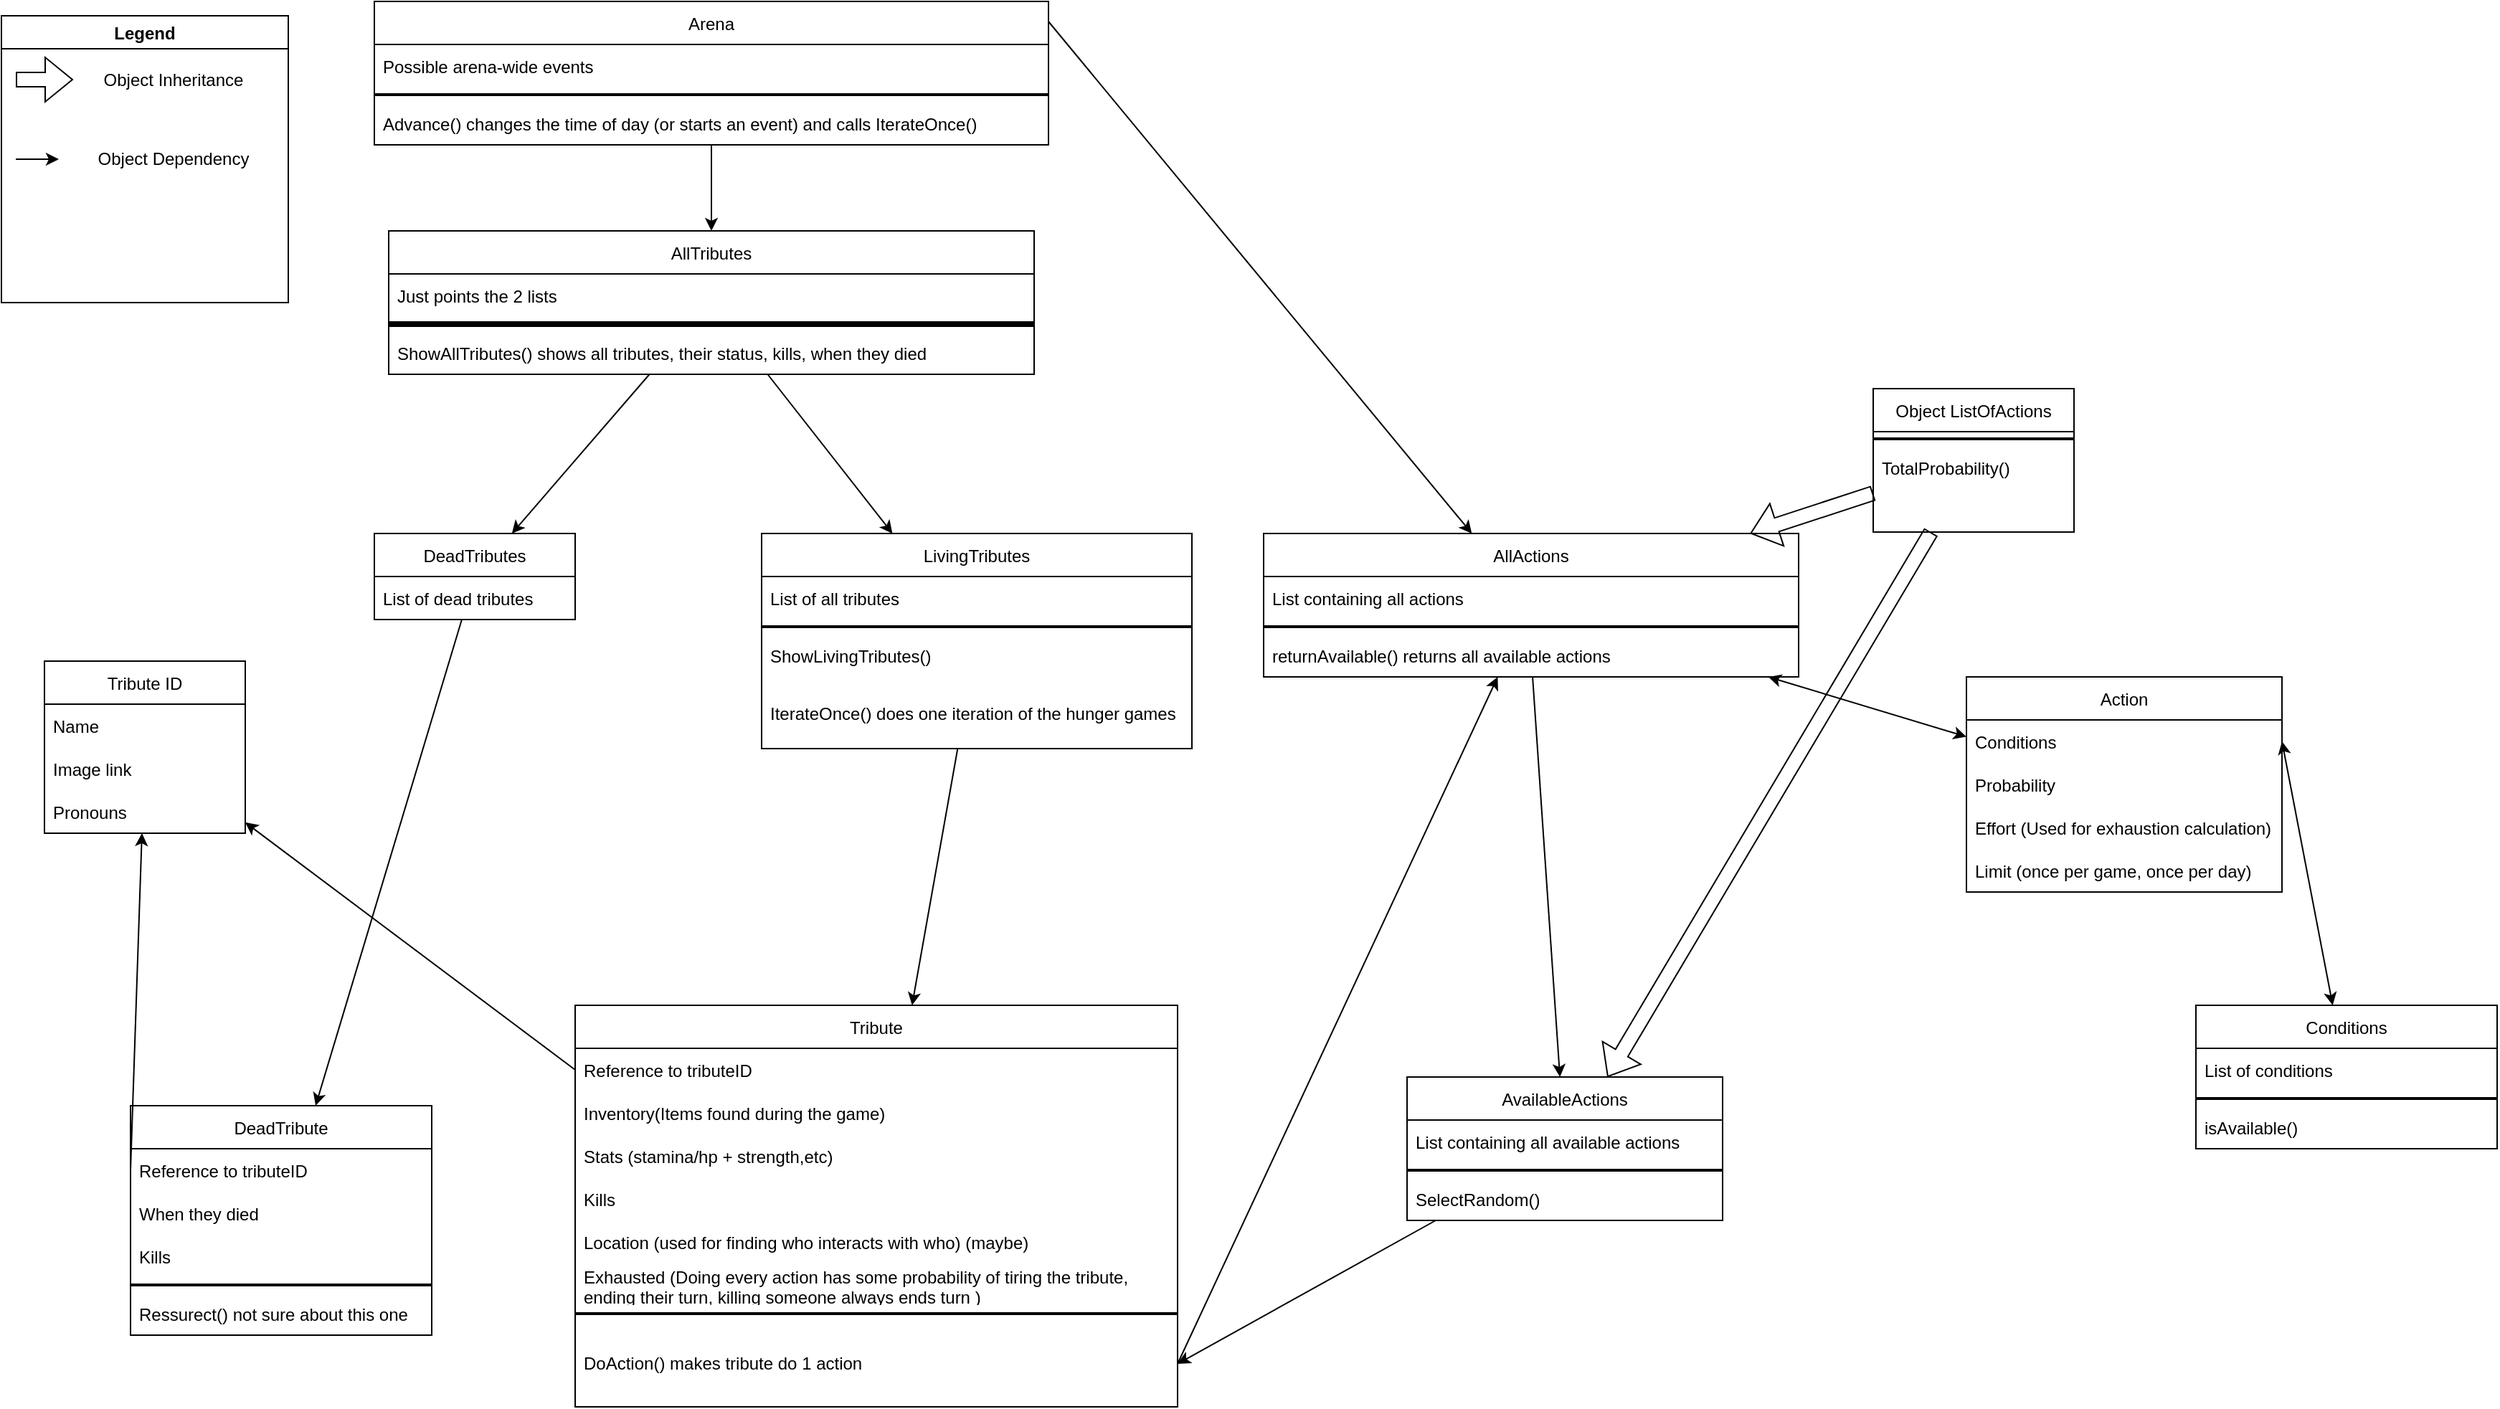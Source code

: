 <mxfile version="18.0.0" type="github"><diagram id="9RvMh8vPrOu6iSjnBD7v" name="Page-1"><mxGraphModel dx="2889" dy="3403" grid="1" gridSize="10" guides="1" tooltips="1" connect="1" arrows="1" fold="1" page="1" pageScale="1" pageWidth="827" pageHeight="1169" math="0" shadow="0"><root><mxCell id="0"/><mxCell id="1" parent="0"/><mxCell id="y_OdvMZuFPtKxM-2agyg-2" value="Tribute" style="swimlane;fontStyle=0;childLayout=stackLayout;horizontal=1;startSize=30;horizontalStack=0;resizeParent=1;resizeParentMax=0;resizeLast=0;collapsible=1;marginBottom=0;" vertex="1" parent="1"><mxGeometry x="-330" y="-840" width="420" height="280" as="geometry"><mxRectangle x="90" y="-460" width="70" height="30" as="alternateBounds"/></mxGeometry></mxCell><mxCell id="y_OdvMZuFPtKxM-2agyg-37" value="Reference to tributeID" style="text;strokeColor=none;fillColor=none;align=left;verticalAlign=middle;spacingLeft=4;spacingRight=4;overflow=hidden;points=[[0,0.5],[1,0.5]];portConstraint=eastwest;rotatable=0;" vertex="1" parent="y_OdvMZuFPtKxM-2agyg-2"><mxGeometry y="30" width="420" height="30" as="geometry"/></mxCell><mxCell id="y_OdvMZuFPtKxM-2agyg-3" value="Inventory(Items found during the game)" style="text;strokeColor=none;fillColor=none;align=left;verticalAlign=middle;spacingLeft=4;spacingRight=4;overflow=hidden;points=[[0,0.5],[1,0.5]];portConstraint=eastwest;rotatable=0;" vertex="1" parent="y_OdvMZuFPtKxM-2agyg-2"><mxGeometry y="60" width="420" height="30" as="geometry"/></mxCell><mxCell id="y_OdvMZuFPtKxM-2agyg-4" value="Stats (stamina/hp + strength,etc) " style="text;strokeColor=none;fillColor=none;align=left;verticalAlign=middle;spacingLeft=4;spacingRight=4;overflow=hidden;points=[[0,0.5],[1,0.5]];portConstraint=eastwest;rotatable=0;" vertex="1" parent="y_OdvMZuFPtKxM-2agyg-2"><mxGeometry y="90" width="420" height="30" as="geometry"/></mxCell><mxCell id="y_OdvMZuFPtKxM-2agyg-69" value="Kills" style="text;strokeColor=none;fillColor=none;align=left;verticalAlign=middle;spacingLeft=4;spacingRight=4;overflow=hidden;points=[[0,0.5],[1,0.5]];portConstraint=eastwest;rotatable=0;" vertex="1" parent="y_OdvMZuFPtKxM-2agyg-2"><mxGeometry y="120" width="420" height="30" as="geometry"/></mxCell><mxCell id="y_OdvMZuFPtKxM-2agyg-5" value="Location (used for finding who interacts with who) (maybe)" style="text;strokeColor=none;fillColor=none;align=left;verticalAlign=middle;spacingLeft=4;spacingRight=4;overflow=hidden;points=[[0,0.5],[1,0.5]];portConstraint=eastwest;rotatable=0;" vertex="1" parent="y_OdvMZuFPtKxM-2agyg-2"><mxGeometry y="150" width="420" height="30" as="geometry"/></mxCell><mxCell id="y_OdvMZuFPtKxM-2agyg-123" value="Exhausted (Doing every action has some probability of tiring the tribute, ending their turn, killing someone always ends turn )" style="text;strokeColor=none;fillColor=none;align=left;verticalAlign=middle;spacingLeft=4;spacingRight=4;overflow=hidden;points=[[0,0.5],[1,0.5]];portConstraint=eastwest;rotatable=0;whiteSpace=wrap;" vertex="1" parent="y_OdvMZuFPtKxM-2agyg-2"><mxGeometry y="180" width="420" height="30" as="geometry"/></mxCell><mxCell id="y_OdvMZuFPtKxM-2agyg-30" value="" style="line;strokeWidth=2;html=1;" vertex="1" parent="y_OdvMZuFPtKxM-2agyg-2"><mxGeometry y="210" width="420" height="10" as="geometry"/></mxCell><mxCell id="y_OdvMZuFPtKxM-2agyg-35" value="DoAction() makes tribute do 1 action" style="text;strokeColor=none;fillColor=none;align=left;verticalAlign=middle;spacingLeft=4;spacingRight=4;overflow=hidden;points=[[0,0.5],[1,0.5]];portConstraint=eastwest;rotatable=0;whiteSpace=wrap;" vertex="1" parent="y_OdvMZuFPtKxM-2agyg-2"><mxGeometry y="220" width="420" height="60" as="geometry"/></mxCell><mxCell id="y_OdvMZuFPtKxM-2agyg-7" value="Arena" style="swimlane;fontStyle=0;childLayout=stackLayout;horizontal=1;startSize=30;horizontalStack=0;resizeParent=1;resizeParentMax=0;resizeLast=0;collapsible=1;marginBottom=0;" vertex="1" parent="1"><mxGeometry x="-470" y="-1540" width="470" height="100" as="geometry"/></mxCell><mxCell id="y_OdvMZuFPtKxM-2agyg-8" value="Possible arena-wide events" style="text;strokeColor=none;fillColor=none;align=left;verticalAlign=middle;spacingLeft=4;spacingRight=4;overflow=hidden;points=[[0,0.5],[1,0.5]];portConstraint=eastwest;rotatable=0;" vertex="1" parent="y_OdvMZuFPtKxM-2agyg-7"><mxGeometry y="30" width="470" height="30" as="geometry"/></mxCell><mxCell id="y_OdvMZuFPtKxM-2agyg-36" value="" style="line;strokeWidth=2;html=1;" vertex="1" parent="y_OdvMZuFPtKxM-2agyg-7"><mxGeometry y="60" width="470" height="10" as="geometry"/></mxCell><mxCell id="y_OdvMZuFPtKxM-2agyg-10" value="Advance() changes the time of day (or starts an event) and calls IterateOnce()" style="text;strokeColor=none;fillColor=none;align=left;verticalAlign=middle;spacingLeft=4;spacingRight=4;overflow=hidden;points=[[0,0.5],[1,0.5]];portConstraint=eastwest;rotatable=0;" vertex="1" parent="y_OdvMZuFPtKxM-2agyg-7"><mxGeometry y="70" width="470" height="30" as="geometry"/></mxCell><mxCell id="y_OdvMZuFPtKxM-2agyg-22" value="LivingTributes" style="swimlane;fontStyle=0;childLayout=stackLayout;horizontal=1;startSize=30;horizontalStack=0;resizeParent=1;resizeParentMax=0;resizeLast=0;collapsible=1;marginBottom=0;" vertex="1" parent="1"><mxGeometry x="-200" y="-1169" width="300" height="150" as="geometry"/></mxCell><mxCell id="y_OdvMZuFPtKxM-2agyg-24" value="List of all tributes" style="text;strokeColor=none;fillColor=none;align=left;verticalAlign=middle;spacingLeft=4;spacingRight=4;overflow=hidden;points=[[0,0.5],[1,0.5]];portConstraint=eastwest;rotatable=0;" vertex="1" parent="y_OdvMZuFPtKxM-2agyg-22"><mxGeometry y="30" width="300" height="30" as="geometry"/></mxCell><mxCell id="y_OdvMZuFPtKxM-2agyg-31" value="" style="line;strokeWidth=2;html=1;" vertex="1" parent="y_OdvMZuFPtKxM-2agyg-22"><mxGeometry y="60" width="300" height="10" as="geometry"/></mxCell><mxCell id="y_OdvMZuFPtKxM-2agyg-32" value="ShowLivingTributes()" style="text;strokeColor=none;fillColor=none;align=left;verticalAlign=middle;spacingLeft=4;spacingRight=4;overflow=hidden;points=[[0,0.5],[1,0.5]];portConstraint=eastwest;rotatable=0;" vertex="1" parent="y_OdvMZuFPtKxM-2agyg-22"><mxGeometry y="70" width="300" height="30" as="geometry"/></mxCell><mxCell id="y_OdvMZuFPtKxM-2agyg-34" value="IterateOnce() does one iteration of the hunger games  " style="text;strokeColor=none;fillColor=none;align=left;verticalAlign=middle;spacingLeft=4;spacingRight=4;overflow=hidden;points=[[0,0.5],[1,0.5]];portConstraint=eastwest;rotatable=0;" vertex="1" parent="y_OdvMZuFPtKxM-2agyg-22"><mxGeometry y="100" width="300" height="50" as="geometry"/></mxCell><mxCell id="y_OdvMZuFPtKxM-2agyg-28" value="" style="endArrow=classic;html=1;rounded=0;" edge="1" parent="1" source="y_OdvMZuFPtKxM-2agyg-22" target="y_OdvMZuFPtKxM-2agyg-2"><mxGeometry width="50" height="50" relative="1" as="geometry"><mxPoint x="110" y="-1030" as="sourcePoint"/><mxPoint x="550" y="-930" as="targetPoint"/></mxGeometry></mxCell><mxCell id="y_OdvMZuFPtKxM-2agyg-38" value="DeadTributes" style="swimlane;fontStyle=0;childLayout=stackLayout;horizontal=1;startSize=30;horizontalStack=0;resizeParent=1;resizeParentMax=0;resizeLast=0;collapsible=1;marginBottom=0;" vertex="1" parent="1"><mxGeometry x="-470" y="-1169" width="140" height="60" as="geometry"/></mxCell><mxCell id="y_OdvMZuFPtKxM-2agyg-39" value="List of dead tributes" style="text;strokeColor=none;fillColor=none;align=left;verticalAlign=middle;spacingLeft=4;spacingRight=4;overflow=hidden;points=[[0,0.5],[1,0.5]];portConstraint=eastwest;rotatable=0;" vertex="1" parent="y_OdvMZuFPtKxM-2agyg-38"><mxGeometry y="30" width="140" height="30" as="geometry"/></mxCell><mxCell id="y_OdvMZuFPtKxM-2agyg-42" value="" style="endArrow=classic;html=1;rounded=0;" edge="1" parent="1" source="y_OdvMZuFPtKxM-2agyg-47" target="y_OdvMZuFPtKxM-2agyg-38"><mxGeometry width="50" height="50" relative="1" as="geometry"><mxPoint x="290" y="-1060" as="sourcePoint"/><mxPoint x="340" y="-1110" as="targetPoint"/></mxGeometry></mxCell><mxCell id="y_OdvMZuFPtKxM-2agyg-43" value="DeadTribute" style="swimlane;fontStyle=0;childLayout=stackLayout;horizontal=1;startSize=30;horizontalStack=0;resizeParent=1;resizeParentMax=0;resizeLast=0;collapsible=1;marginBottom=0;" vertex="1" parent="1"><mxGeometry x="-640" y="-770" width="210" height="160" as="geometry"/></mxCell><mxCell id="y_OdvMZuFPtKxM-2agyg-44" value="Reference to tributeID" style="text;strokeColor=none;fillColor=none;align=left;verticalAlign=middle;spacingLeft=4;spacingRight=4;overflow=hidden;points=[[0,0.5],[1,0.5]];portConstraint=eastwest;rotatable=0;" vertex="1" parent="y_OdvMZuFPtKxM-2agyg-43"><mxGeometry y="30" width="210" height="30" as="geometry"/></mxCell><mxCell id="y_OdvMZuFPtKxM-2agyg-67" value="When they died" style="text;strokeColor=none;fillColor=none;align=left;verticalAlign=middle;spacingLeft=4;spacingRight=4;overflow=hidden;points=[[0,0.5],[1,0.5]];portConstraint=eastwest;rotatable=0;" vertex="1" parent="y_OdvMZuFPtKxM-2agyg-43"><mxGeometry y="60" width="210" height="30" as="geometry"/></mxCell><mxCell id="y_OdvMZuFPtKxM-2agyg-68" value="Kills" style="text;strokeColor=none;fillColor=none;align=left;verticalAlign=middle;spacingLeft=4;spacingRight=4;overflow=hidden;points=[[0,0.5],[1,0.5]];portConstraint=eastwest;rotatable=0;" vertex="1" parent="y_OdvMZuFPtKxM-2agyg-43"><mxGeometry y="90" width="210" height="30" as="geometry"/></mxCell><mxCell id="y_OdvMZuFPtKxM-2agyg-58" value="" style="line;strokeWidth=2;html=1;" vertex="1" parent="y_OdvMZuFPtKxM-2agyg-43"><mxGeometry y="120" width="210" height="10" as="geometry"/></mxCell><mxCell id="y_OdvMZuFPtKxM-2agyg-59" value="Ressurect() not sure about this one" style="text;strokeColor=none;fillColor=none;align=left;verticalAlign=middle;spacingLeft=4;spacingRight=4;overflow=hidden;points=[[0,0.5],[1,0.5]];portConstraint=eastwest;rotatable=0;" vertex="1" parent="y_OdvMZuFPtKxM-2agyg-43"><mxGeometry y="130" width="210" height="30" as="geometry"/></mxCell><mxCell id="y_OdvMZuFPtKxM-2agyg-47" value="AllTributes" style="swimlane;fontStyle=0;childLayout=stackLayout;horizontal=1;startSize=30;horizontalStack=0;resizeParent=1;resizeParentMax=0;resizeLast=0;collapsible=1;marginBottom=0;" vertex="1" parent="1"><mxGeometry x="-460" y="-1380" width="450" height="100" as="geometry"/></mxCell><mxCell id="y_OdvMZuFPtKxM-2agyg-48" value="Just points the 2 lists" style="text;strokeColor=none;fillColor=none;align=left;verticalAlign=middle;spacingLeft=4;spacingRight=4;overflow=hidden;points=[[0,0.5],[1,0.5]];portConstraint=eastwest;rotatable=0;" vertex="1" parent="y_OdvMZuFPtKxM-2agyg-47"><mxGeometry y="30" width="450" height="30" as="geometry"/></mxCell><mxCell id="y_OdvMZuFPtKxM-2agyg-65" value="" style="line;strokeWidth=4;html=1;perimeter=backbonePerimeter;points=[];outlineConnect=0;" vertex="1" parent="y_OdvMZuFPtKxM-2agyg-47"><mxGeometry y="60" width="450" height="10" as="geometry"/></mxCell><mxCell id="y_OdvMZuFPtKxM-2agyg-66" value="ShowAllTributes() shows all tributes, their status, kills, when they died" style="text;strokeColor=none;fillColor=none;align=left;verticalAlign=middle;spacingLeft=4;spacingRight=4;overflow=hidden;points=[[0,0.5],[1,0.5]];portConstraint=eastwest;rotatable=0;" vertex="1" parent="y_OdvMZuFPtKxM-2agyg-47"><mxGeometry y="70" width="450" height="30" as="geometry"/></mxCell><mxCell id="y_OdvMZuFPtKxM-2agyg-51" value="" style="endArrow=classic;html=1;rounded=0;" edge="1" parent="1" source="y_OdvMZuFPtKxM-2agyg-47" target="y_OdvMZuFPtKxM-2agyg-22"><mxGeometry width="50" height="50" relative="1" as="geometry"><mxPoint x="210" y="-980" as="sourcePoint"/><mxPoint x="260" y="-1030" as="targetPoint"/></mxGeometry></mxCell><mxCell id="y_OdvMZuFPtKxM-2agyg-52" value="" style="endArrow=classic;html=1;rounded=0;" edge="1" parent="1" source="y_OdvMZuFPtKxM-2agyg-7" target="y_OdvMZuFPtKxM-2agyg-47"><mxGeometry width="50" height="50" relative="1" as="geometry"><mxPoint x="210" y="-980" as="sourcePoint"/><mxPoint x="260" y="-1030" as="targetPoint"/></mxGeometry></mxCell><mxCell id="y_OdvMZuFPtKxM-2agyg-53" value="Tribute ID" style="swimlane;fontStyle=0;childLayout=stackLayout;horizontal=1;startSize=30;horizontalStack=0;resizeParent=1;resizeParentMax=0;resizeLast=0;collapsible=1;marginBottom=0;" vertex="1" parent="1"><mxGeometry x="-700" y="-1080" width="140" height="120" as="geometry"/></mxCell><mxCell id="y_OdvMZuFPtKxM-2agyg-54" value="Name" style="text;strokeColor=none;fillColor=none;align=left;verticalAlign=middle;spacingLeft=4;spacingRight=4;overflow=hidden;points=[[0,0.5],[1,0.5]];portConstraint=eastwest;rotatable=0;" vertex="1" parent="y_OdvMZuFPtKxM-2agyg-53"><mxGeometry y="30" width="140" height="30" as="geometry"/></mxCell><mxCell id="y_OdvMZuFPtKxM-2agyg-55" value="Image link" style="text;strokeColor=none;fillColor=none;align=left;verticalAlign=middle;spacingLeft=4;spacingRight=4;overflow=hidden;points=[[0,0.5],[1,0.5]];portConstraint=eastwest;rotatable=0;" vertex="1" parent="y_OdvMZuFPtKxM-2agyg-53"><mxGeometry y="60" width="140" height="30" as="geometry"/></mxCell><mxCell id="y_OdvMZuFPtKxM-2agyg-56" value="Pronouns" style="text;strokeColor=none;fillColor=none;align=left;verticalAlign=middle;spacingLeft=4;spacingRight=4;overflow=hidden;points=[[0,0.5],[1,0.5]];portConstraint=eastwest;rotatable=0;" vertex="1" parent="y_OdvMZuFPtKxM-2agyg-53"><mxGeometry y="90" width="140" height="30" as="geometry"/></mxCell><mxCell id="y_OdvMZuFPtKxM-2agyg-57" value="" style="endArrow=classic;html=1;rounded=0;" edge="1" parent="1" source="y_OdvMZuFPtKxM-2agyg-38" target="y_OdvMZuFPtKxM-2agyg-43"><mxGeometry width="50" height="50" relative="1" as="geometry"><mxPoint x="100" y="-1080" as="sourcePoint"/><mxPoint x="150" y="-1130" as="targetPoint"/></mxGeometry></mxCell><mxCell id="y_OdvMZuFPtKxM-2agyg-61" value="" style="endArrow=classic;html=1;rounded=0;exitX=0;exitY=0.5;exitDx=0;exitDy=0;" edge="1" parent="1" source="y_OdvMZuFPtKxM-2agyg-37" target="y_OdvMZuFPtKxM-2agyg-53"><mxGeometry width="50" height="50" relative="1" as="geometry"><mxPoint x="-60" y="-1050" as="sourcePoint"/><mxPoint x="-10" y="-1100" as="targetPoint"/></mxGeometry></mxCell><mxCell id="y_OdvMZuFPtKxM-2agyg-62" value="" style="endArrow=classic;html=1;rounded=0;exitX=0;exitY=0.5;exitDx=0;exitDy=0;" edge="1" parent="1" source="y_OdvMZuFPtKxM-2agyg-44" target="y_OdvMZuFPtKxM-2agyg-53"><mxGeometry width="50" height="50" relative="1" as="geometry"><mxPoint x="-60" y="-1050" as="sourcePoint"/><mxPoint x="-10" y="-1100" as="targetPoint"/></mxGeometry></mxCell><mxCell id="y_OdvMZuFPtKxM-2agyg-71" value="AllActions" style="swimlane;fontStyle=0;childLayout=stackLayout;horizontal=1;startSize=30;horizontalStack=0;resizeParent=1;resizeParentMax=0;resizeLast=0;collapsible=1;marginBottom=0;" vertex="1" parent="1"><mxGeometry x="150" y="-1169" width="373" height="100" as="geometry"/></mxCell><mxCell id="y_OdvMZuFPtKxM-2agyg-72" value="List containing all actions" style="text;strokeColor=none;fillColor=none;align=left;verticalAlign=middle;spacingLeft=4;spacingRight=4;overflow=hidden;points=[[0,0.5],[1,0.5]];portConstraint=eastwest;rotatable=0;" vertex="1" parent="y_OdvMZuFPtKxM-2agyg-71"><mxGeometry y="30" width="373" height="30" as="geometry"/></mxCell><mxCell id="y_OdvMZuFPtKxM-2agyg-93" value="" style="line;strokeWidth=2;html=1;" vertex="1" parent="y_OdvMZuFPtKxM-2agyg-71"><mxGeometry y="60" width="373" height="10" as="geometry"/></mxCell><mxCell id="y_OdvMZuFPtKxM-2agyg-94" value="returnAvailable() returns all available actions" style="text;strokeColor=none;fillColor=none;align=left;verticalAlign=middle;spacingLeft=4;spacingRight=4;overflow=hidden;points=[[0,0.5],[1,0.5]];portConstraint=eastwest;rotatable=0;" vertex="1" parent="y_OdvMZuFPtKxM-2agyg-71"><mxGeometry y="70" width="373" height="30" as="geometry"/></mxCell><mxCell id="y_OdvMZuFPtKxM-2agyg-75" value="Action" style="swimlane;fontStyle=0;childLayout=stackLayout;horizontal=1;startSize=30;horizontalStack=0;resizeParent=1;resizeParentMax=0;resizeLast=0;collapsible=1;marginBottom=0;" vertex="1" parent="1"><mxGeometry x="640" y="-1069" width="220" height="150" as="geometry"/></mxCell><mxCell id="y_OdvMZuFPtKxM-2agyg-76" value="Conditions " style="text;strokeColor=none;fillColor=none;align=left;verticalAlign=middle;spacingLeft=4;spacingRight=4;overflow=hidden;points=[[0,0.5],[1,0.5]];portConstraint=eastwest;rotatable=0;" vertex="1" parent="y_OdvMZuFPtKxM-2agyg-75"><mxGeometry y="30" width="220" height="30" as="geometry"/></mxCell><mxCell id="y_OdvMZuFPtKxM-2agyg-78" value="Probability" style="text;strokeColor=none;fillColor=none;align=left;verticalAlign=middle;spacingLeft=4;spacingRight=4;overflow=hidden;points=[[0,0.5],[1,0.5]];portConstraint=eastwest;rotatable=0;" vertex="1" parent="y_OdvMZuFPtKxM-2agyg-75"><mxGeometry y="60" width="220" height="30" as="geometry"/></mxCell><mxCell id="y_OdvMZuFPtKxM-2agyg-124" value="Effort (Used for exhaustion calculation)" style="text;strokeColor=none;fillColor=none;align=left;verticalAlign=middle;spacingLeft=4;spacingRight=4;overflow=hidden;points=[[0,0.5],[1,0.5]];portConstraint=eastwest;rotatable=0;" vertex="1" parent="y_OdvMZuFPtKxM-2agyg-75"><mxGeometry y="90" width="220" height="30" as="geometry"/></mxCell><mxCell id="y_OdvMZuFPtKxM-2agyg-125" value="Limit (once per game, once per day)" style="text;strokeColor=none;fillColor=none;align=left;verticalAlign=middle;spacingLeft=4;spacingRight=4;overflow=hidden;points=[[0,0.5],[1,0.5]];portConstraint=eastwest;rotatable=0;" vertex="1" parent="y_OdvMZuFPtKxM-2agyg-75"><mxGeometry y="120" width="220" height="30" as="geometry"/></mxCell><mxCell id="y_OdvMZuFPtKxM-2agyg-82" value="" style="endArrow=classic;html=1;rounded=0;exitX=1;exitY=0.14;exitDx=0;exitDy=0;exitPerimeter=0;" edge="1" parent="1" source="y_OdvMZuFPtKxM-2agyg-7" target="y_OdvMZuFPtKxM-2agyg-71"><mxGeometry width="50" height="50" relative="1" as="geometry"><mxPoint x="180" y="-1150" as="sourcePoint"/><mxPoint x="230" y="-1200" as="targetPoint"/></mxGeometry></mxCell><mxCell id="y_OdvMZuFPtKxM-2agyg-84" value="Conditions" style="swimlane;fontStyle=0;childLayout=stackLayout;horizontal=1;startSize=30;horizontalStack=0;resizeParent=1;resizeParentMax=0;resizeLast=0;collapsible=1;marginBottom=0;" vertex="1" parent="1"><mxGeometry x="800" y="-840" width="210" height="100" as="geometry"/></mxCell><mxCell id="y_OdvMZuFPtKxM-2agyg-85" value="List of conditions" style="text;strokeColor=none;fillColor=none;align=left;verticalAlign=middle;spacingLeft=4;spacingRight=4;overflow=hidden;points=[[0,0.5],[1,0.5]];portConstraint=eastwest;rotatable=0;" vertex="1" parent="y_OdvMZuFPtKxM-2agyg-84"><mxGeometry y="30" width="210" height="30" as="geometry"/></mxCell><mxCell id="y_OdvMZuFPtKxM-2agyg-89" value="" style="line;strokeWidth=2;html=1;" vertex="1" parent="y_OdvMZuFPtKxM-2agyg-84"><mxGeometry y="60" width="210" height="10" as="geometry"/></mxCell><mxCell id="y_OdvMZuFPtKxM-2agyg-87" value="isAvailable()" style="text;strokeColor=none;fillColor=none;align=left;verticalAlign=middle;spacingLeft=4;spacingRight=4;overflow=hidden;points=[[0,0.5],[1,0.5]];portConstraint=eastwest;rotatable=0;" vertex="1" parent="y_OdvMZuFPtKxM-2agyg-84"><mxGeometry y="70" width="210" height="30" as="geometry"/></mxCell><mxCell id="y_OdvMZuFPtKxM-2agyg-88" value="" style="endArrow=classic;startArrow=classic;html=1;rounded=0;exitX=1;exitY=0.5;exitDx=0;exitDy=0;" edge="1" parent="1" source="y_OdvMZuFPtKxM-2agyg-76" target="y_OdvMZuFPtKxM-2agyg-84"><mxGeometry width="50" height="50" relative="1" as="geometry"><mxPoint x="990" y="-860" as="sourcePoint"/><mxPoint x="1040" y="-910" as="targetPoint"/></mxGeometry></mxCell><mxCell id="y_OdvMZuFPtKxM-2agyg-90" value="" style="endArrow=classic;startArrow=classic;html=1;rounded=0;" edge="1" parent="1" source="y_OdvMZuFPtKxM-2agyg-75" target="y_OdvMZuFPtKxM-2agyg-71"><mxGeometry width="50" height="50" relative="1" as="geometry"><mxPoint x="880" y="-850" as="sourcePoint"/><mxPoint x="930" y="-900" as="targetPoint"/></mxGeometry></mxCell><mxCell id="y_OdvMZuFPtKxM-2agyg-95" value="Object ListOfActions" style="swimlane;fontStyle=0;childLayout=stackLayout;horizontal=1;startSize=30;horizontalStack=0;resizeParent=1;resizeParentMax=0;resizeLast=0;collapsible=1;marginBottom=0;" vertex="1" parent="1"><mxGeometry x="575" y="-1270" width="140" height="100" as="geometry"/></mxCell><mxCell id="y_OdvMZuFPtKxM-2agyg-120" value="" style="line;strokeWidth=2;html=1;" vertex="1" parent="y_OdvMZuFPtKxM-2agyg-95"><mxGeometry y="30" width="140" height="10" as="geometry"/></mxCell><mxCell id="y_OdvMZuFPtKxM-2agyg-122" value="TotalProbability()" style="text;strokeColor=none;fillColor=none;align=left;verticalAlign=middle;spacingLeft=4;spacingRight=4;overflow=hidden;points=[[0,0.5],[1,0.5]];portConstraint=eastwest;rotatable=0;" vertex="1" parent="y_OdvMZuFPtKxM-2agyg-95"><mxGeometry y="40" width="140" height="30" as="geometry"/></mxCell><mxCell id="y_OdvMZuFPtKxM-2agyg-98" value=" " style="text;strokeColor=none;fillColor=none;align=left;verticalAlign=middle;spacingLeft=4;spacingRight=4;overflow=hidden;points=[[0,0.5],[1,0.5]];portConstraint=eastwest;rotatable=0;" vertex="1" parent="y_OdvMZuFPtKxM-2agyg-95"><mxGeometry y="70" width="140" height="30" as="geometry"/></mxCell><mxCell id="y_OdvMZuFPtKxM-2agyg-99" value="" style="shape=flexArrow;endArrow=classic;html=1;rounded=0;" edge="1" parent="1" source="y_OdvMZuFPtKxM-2agyg-95" target="y_OdvMZuFPtKxM-2agyg-71"><mxGeometry width="50" height="50" relative="1" as="geometry"><mxPoint x="410" y="-1010" as="sourcePoint"/><mxPoint x="460" y="-1060" as="targetPoint"/></mxGeometry></mxCell><mxCell id="y_OdvMZuFPtKxM-2agyg-100" value="" style="shape=flexArrow;endArrow=classic;html=1;rounded=0;" edge="1" parent="1" source="y_OdvMZuFPtKxM-2agyg-95" target="y_OdvMZuFPtKxM-2agyg-113"><mxGeometry width="50" height="50" relative="1" as="geometry"><mxPoint x="410" y="-1010" as="sourcePoint"/><mxPoint x="550" y="-1290" as="targetPoint"/></mxGeometry></mxCell><mxCell id="y_OdvMZuFPtKxM-2agyg-107" value="Legend" style="swimlane;" vertex="1" parent="1"><mxGeometry x="-730" y="-1530" width="200" height="200" as="geometry"/></mxCell><mxCell id="y_OdvMZuFPtKxM-2agyg-109" value="Object Inheritance" style="text;html=1;strokeColor=none;fillColor=none;align=center;verticalAlign=middle;whiteSpace=wrap;rounded=0;" vertex="1" parent="y_OdvMZuFPtKxM-2agyg-107"><mxGeometry x="60" y="30" width="120" height="30" as="geometry"/></mxCell><mxCell id="y_OdvMZuFPtKxM-2agyg-108" value="" style="shape=flexArrow;endArrow=classic;html=1;rounded=0;" edge="1" parent="y_OdvMZuFPtKxM-2agyg-107"><mxGeometry width="50" height="50" relative="1" as="geometry"><mxPoint x="10" y="44.5" as="sourcePoint"/><mxPoint x="50" y="44.5" as="targetPoint"/></mxGeometry></mxCell><mxCell id="y_OdvMZuFPtKxM-2agyg-111" value="Object Dependency" style="text;html=1;strokeColor=none;fillColor=none;align=center;verticalAlign=middle;whiteSpace=wrap;rounded=0;" vertex="1" parent="y_OdvMZuFPtKxM-2agyg-107"><mxGeometry x="50" y="85" width="140" height="30" as="geometry"/></mxCell><mxCell id="y_OdvMZuFPtKxM-2agyg-110" value="" style="endArrow=classic;html=1;rounded=0;" edge="1" parent="1"><mxGeometry width="50" height="50" relative="1" as="geometry"><mxPoint x="-720" y="-1430" as="sourcePoint"/><mxPoint x="-690" y="-1430" as="targetPoint"/></mxGeometry></mxCell><mxCell id="y_OdvMZuFPtKxM-2agyg-112" value="" style="endArrow=classic;html=1;rounded=0;exitX=1;exitY=0.5;exitDx=0;exitDy=0;" edge="1" parent="1" source="y_OdvMZuFPtKxM-2agyg-35" target="y_OdvMZuFPtKxM-2agyg-71"><mxGeometry width="50" height="50" relative="1" as="geometry"><mxPoint x="480" y="-930" as="sourcePoint"/><mxPoint x="530" y="-980" as="targetPoint"/></mxGeometry></mxCell><mxCell id="y_OdvMZuFPtKxM-2agyg-113" value="AvailableActions" style="swimlane;fontStyle=0;childLayout=stackLayout;horizontal=1;startSize=30;horizontalStack=0;resizeParent=1;resizeParentMax=0;resizeLast=0;collapsible=1;marginBottom=0;" vertex="1" parent="1"><mxGeometry x="250" y="-790" width="220" height="100" as="geometry"/></mxCell><mxCell id="y_OdvMZuFPtKxM-2agyg-114" value="List containing all available actions" style="text;strokeColor=none;fillColor=none;align=left;verticalAlign=middle;spacingLeft=4;spacingRight=4;overflow=hidden;points=[[0,0.5],[1,0.5]];portConstraint=eastwest;rotatable=0;" vertex="1" parent="y_OdvMZuFPtKxM-2agyg-113"><mxGeometry y="30" width="220" height="30" as="geometry"/></mxCell><mxCell id="y_OdvMZuFPtKxM-2agyg-119" value="" style="line;strokeWidth=2;html=1;" vertex="1" parent="y_OdvMZuFPtKxM-2agyg-113"><mxGeometry y="60" width="220" height="10" as="geometry"/></mxCell><mxCell id="y_OdvMZuFPtKxM-2agyg-116" value="SelectRandom()" style="text;strokeColor=none;fillColor=none;align=left;verticalAlign=middle;spacingLeft=4;spacingRight=4;overflow=hidden;points=[[0,0.5],[1,0.5]];portConstraint=eastwest;rotatable=0;" vertex="1" parent="y_OdvMZuFPtKxM-2agyg-113"><mxGeometry y="70" width="220" height="30" as="geometry"/></mxCell><mxCell id="y_OdvMZuFPtKxM-2agyg-117" value="" style="endArrow=classic;html=1;rounded=0;" edge="1" parent="1" source="y_OdvMZuFPtKxM-2agyg-94" target="y_OdvMZuFPtKxM-2agyg-113"><mxGeometry width="50" height="50" relative="1" as="geometry"><mxPoint x="480" y="-930" as="sourcePoint"/><mxPoint x="530" y="-980" as="targetPoint"/></mxGeometry></mxCell><mxCell id="y_OdvMZuFPtKxM-2agyg-118" value="" style="endArrow=classic;html=1;rounded=0;entryX=1;entryY=0.5;entryDx=0;entryDy=0;" edge="1" parent="1" source="y_OdvMZuFPtKxM-2agyg-113" target="y_OdvMZuFPtKxM-2agyg-35"><mxGeometry width="50" height="50" relative="1" as="geometry"><mxPoint x="480" y="-930" as="sourcePoint"/><mxPoint x="530" y="-980" as="targetPoint"/></mxGeometry></mxCell></root></mxGraphModel></diagram></mxfile>